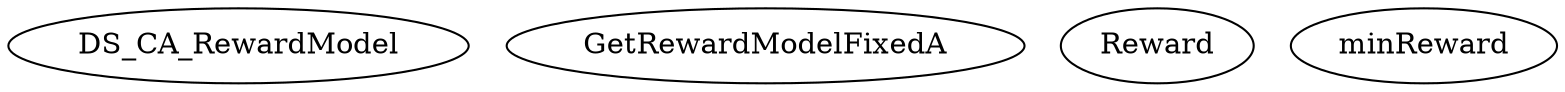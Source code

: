 /* Created by mdot for Matlab */
digraph m2html {

  DS_CA_RewardModel [URL="DS_CA_RewardModel.html"];
  GetRewardModelFixedA [URL="GetRewardModelFixedA.html"];
  Reward [URL="Reward.html"];
  minReward [URL="minReward.html"];
}